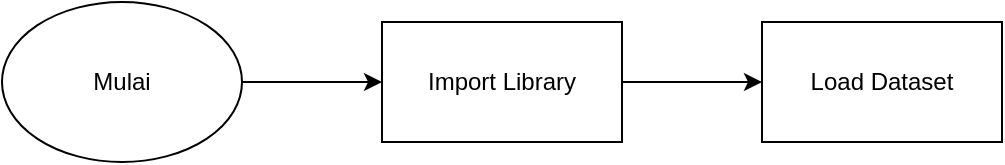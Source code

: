 <mxfile version="20.8.23" type="github">
  <diagram name="Page-1" id="Op1AWs6EVc8q6gd8F2oG">
    <mxGraphModel dx="1050" dy="619" grid="1" gridSize="10" guides="1" tooltips="1" connect="1" arrows="1" fold="1" page="1" pageScale="1" pageWidth="850" pageHeight="1100" math="0" shadow="0">
      <root>
        <mxCell id="0" />
        <mxCell id="1" parent="0" />
        <mxCell id="IJTv7nJ2Xhr_Yg-jEg-U-3" style="edgeStyle=orthogonalEdgeStyle;rounded=0;orthogonalLoop=1;jettySize=auto;html=1;entryX=0;entryY=0.5;entryDx=0;entryDy=0;" edge="1" parent="1" source="IJTv7nJ2Xhr_Yg-jEg-U-1" target="IJTv7nJ2Xhr_Yg-jEg-U-2">
          <mxGeometry relative="1" as="geometry" />
        </mxCell>
        <mxCell id="IJTv7nJ2Xhr_Yg-jEg-U-1" value="Mulai" style="ellipse;whiteSpace=wrap;html=1;" vertex="1" parent="1">
          <mxGeometry x="30" y="20" width="120" height="80" as="geometry" />
        </mxCell>
        <mxCell id="IJTv7nJ2Xhr_Yg-jEg-U-5" style="edgeStyle=orthogonalEdgeStyle;rounded=0;orthogonalLoop=1;jettySize=auto;html=1;entryX=0;entryY=0.5;entryDx=0;entryDy=0;" edge="1" parent="1" source="IJTv7nJ2Xhr_Yg-jEg-U-2" target="IJTv7nJ2Xhr_Yg-jEg-U-4">
          <mxGeometry relative="1" as="geometry" />
        </mxCell>
        <mxCell id="IJTv7nJ2Xhr_Yg-jEg-U-2" value="Import Library" style="whiteSpace=wrap;html=1;" vertex="1" parent="1">
          <mxGeometry x="220" y="30" width="120" height="60" as="geometry" />
        </mxCell>
        <mxCell id="IJTv7nJ2Xhr_Yg-jEg-U-4" value="Load Dataset" style="whiteSpace=wrap;html=1;" vertex="1" parent="1">
          <mxGeometry x="410" y="30" width="120" height="60" as="geometry" />
        </mxCell>
      </root>
    </mxGraphModel>
  </diagram>
</mxfile>
